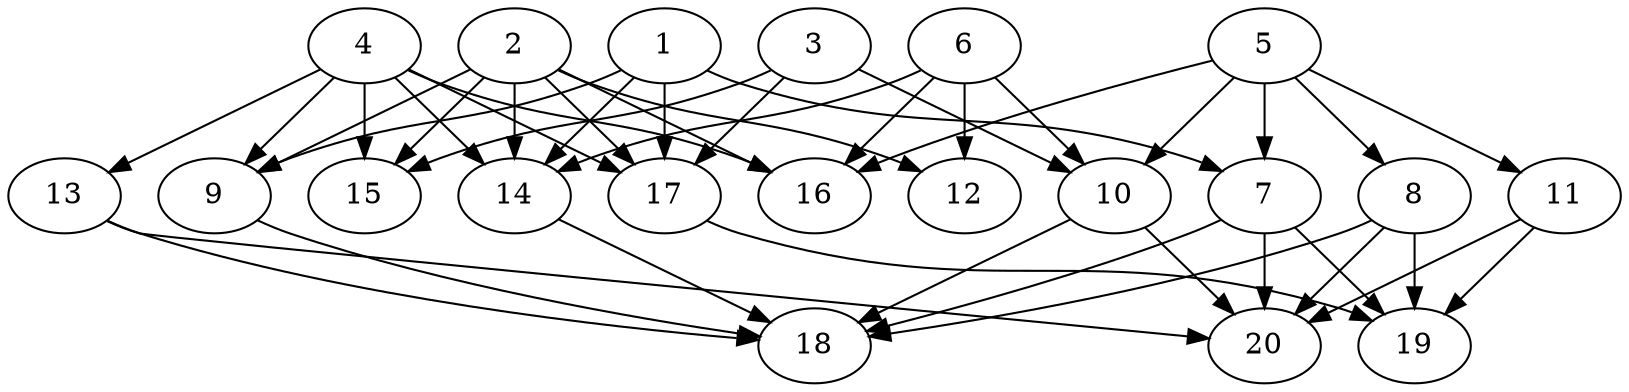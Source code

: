 // DAG automatically generated by daggen at Wed Jul 24 21:21:55 2019
// ./daggen --dot -n 20 --ccr 0.3 --fat 0.8 --regular 0.5 --density 0.6 --mindata 5242880 --maxdata 52428800 
digraph G {
  1 [size="84677973", alpha="0.09", expect_size="25403392"] 
  1 -> 7 [size ="25403392"]
  1 -> 9 [size ="25403392"]
  1 -> 14 [size ="25403392"]
  1 -> 17 [size ="25403392"]
  2 [size="170014720", alpha="0.14", expect_size="51004416"] 
  2 -> 9 [size ="51004416"]
  2 -> 12 [size ="51004416"]
  2 -> 14 [size ="51004416"]
  2 -> 15 [size ="51004416"]
  2 -> 16 [size ="51004416"]
  2 -> 17 [size ="51004416"]
  3 [size="47394133", alpha="0.18", expect_size="14218240"] 
  3 -> 10 [size ="14218240"]
  3 -> 15 [size ="14218240"]
  3 -> 17 [size ="14218240"]
  4 [size="87589547", alpha="0.02", expect_size="26276864"] 
  4 -> 9 [size ="26276864"]
  4 -> 13 [size ="26276864"]
  4 -> 14 [size ="26276864"]
  4 -> 15 [size ="26276864"]
  4 -> 16 [size ="26276864"]
  4 -> 17 [size ="26276864"]
  5 [size="159464107", alpha="0.10", expect_size="47839232"] 
  5 -> 7 [size ="47839232"]
  5 -> 8 [size ="47839232"]
  5 -> 10 [size ="47839232"]
  5 -> 11 [size ="47839232"]
  5 -> 16 [size ="47839232"]
  6 [size="92941653", alpha="0.07", expect_size="27882496"] 
  6 -> 10 [size ="27882496"]
  6 -> 12 [size ="27882496"]
  6 -> 14 [size ="27882496"]
  6 -> 16 [size ="27882496"]
  7 [size="159474347", alpha="0.02", expect_size="47842304"] 
  7 -> 18 [size ="47842304"]
  7 -> 19 [size ="47842304"]
  7 -> 20 [size ="47842304"]
  8 [size="89722880", alpha="0.15", expect_size="26916864"] 
  8 -> 18 [size ="26916864"]
  8 -> 19 [size ="26916864"]
  8 -> 20 [size ="26916864"]
  9 [size="46318933", alpha="0.20", expect_size="13895680"] 
  9 -> 18 [size ="13895680"]
  10 [size="74407253", alpha="0.14", expect_size="22322176"] 
  10 -> 18 [size ="22322176"]
  10 -> 20 [size ="22322176"]
  11 [size="33529173", alpha="0.03", expect_size="10058752"] 
  11 -> 19 [size ="10058752"]
  11 -> 20 [size ="10058752"]
  12 [size="103724373", alpha="0.03", expect_size="31117312"] 
  13 [size="55965013", alpha="0.17", expect_size="16789504"] 
  13 -> 18 [size ="16789504"]
  13 -> 20 [size ="16789504"]
  14 [size="42414080", alpha="0.05", expect_size="12724224"] 
  14 -> 18 [size ="12724224"]
  15 [size="56538453", alpha="0.00", expect_size="16961536"] 
  16 [size="138731520", alpha="0.07", expect_size="41619456"] 
  17 [size="37215573", alpha="0.08", expect_size="11164672"] 
  17 -> 19 [size ="11164672"]
  18 [size="56077653", alpha="0.04", expect_size="16823296"] 
  19 [size="17940480", alpha="0.02", expect_size="5382144"] 
  20 [size="174325760", alpha="0.03", expect_size="52297728"] 
}
